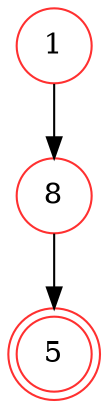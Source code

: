 digraph {   
    node [shape = doublecircle, color = firebrick1] 5 ;
    node [shape = circle];
    node [color= firebrick1];
    1 -> 8 -> 5;	
}